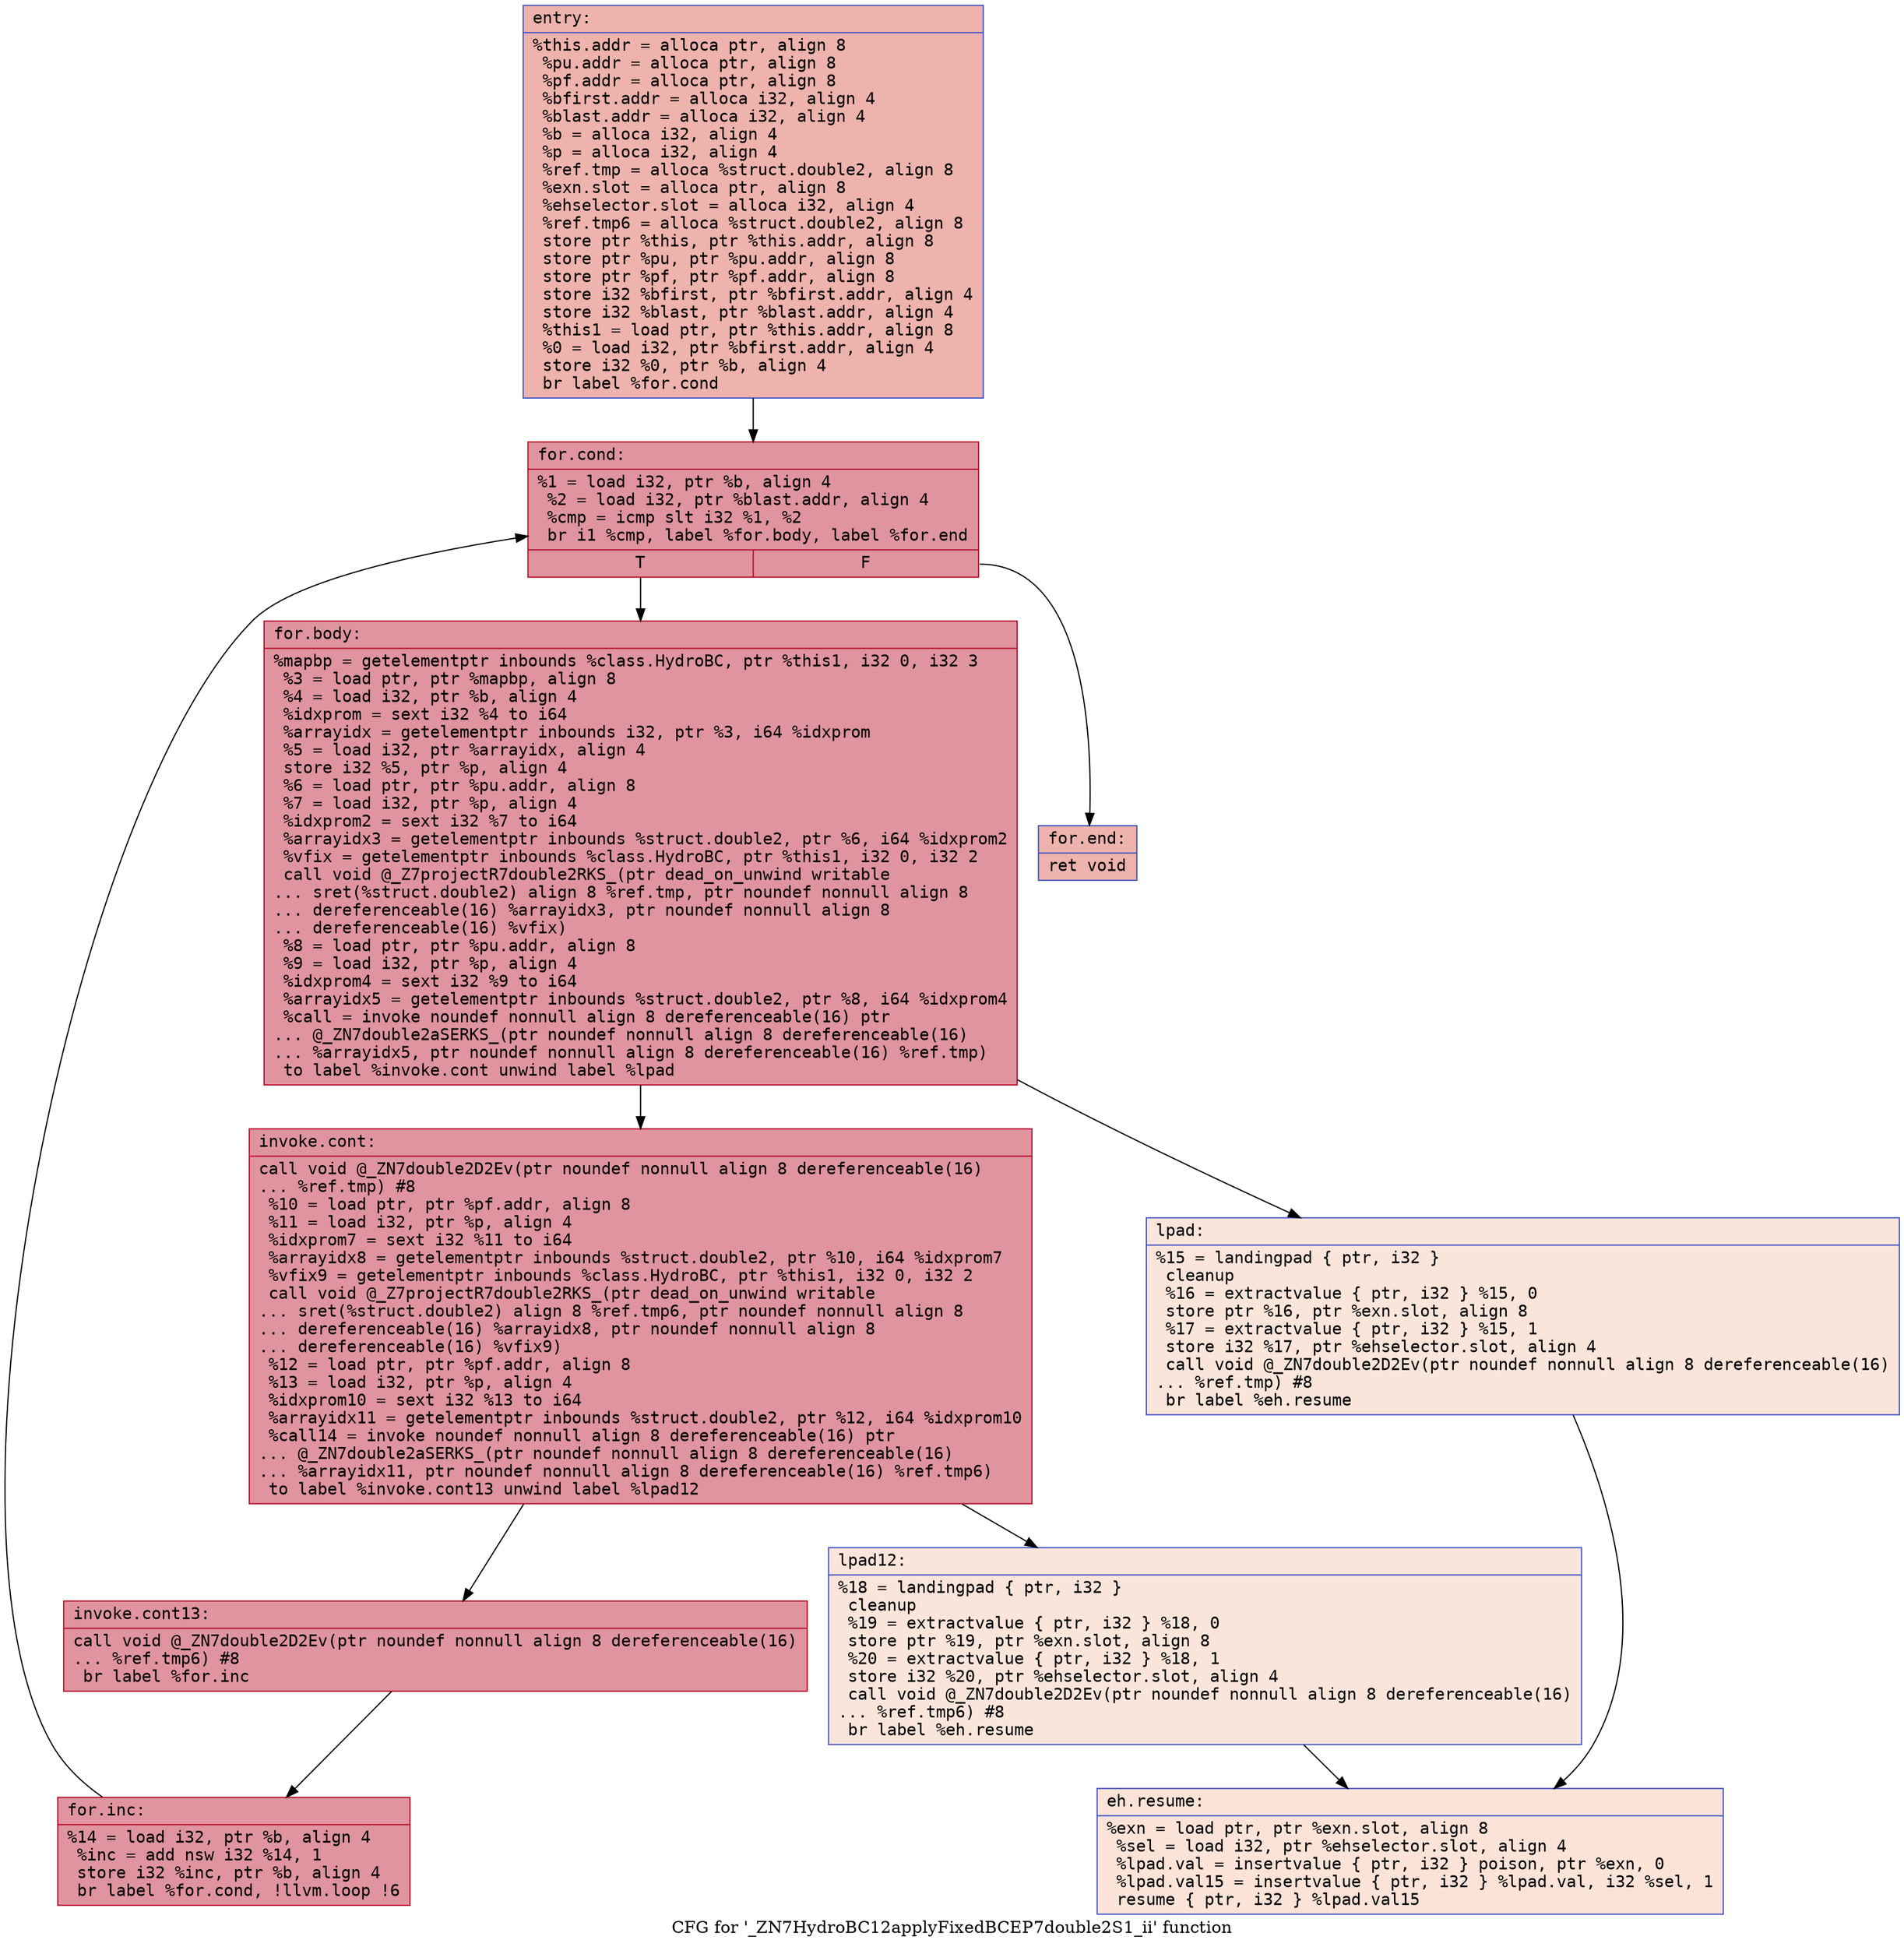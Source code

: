 digraph "CFG for '_ZN7HydroBC12applyFixedBCEP7double2S1_ii' function" {
	label="CFG for '_ZN7HydroBC12applyFixedBCEP7double2S1_ii' function";

	Node0x562a099b9de0 [shape=record,color="#3d50c3ff", style=filled, fillcolor="#d6524470" fontname="Courier",label="{entry:\l|  %this.addr = alloca ptr, align 8\l  %pu.addr = alloca ptr, align 8\l  %pf.addr = alloca ptr, align 8\l  %bfirst.addr = alloca i32, align 4\l  %blast.addr = alloca i32, align 4\l  %b = alloca i32, align 4\l  %p = alloca i32, align 4\l  %ref.tmp = alloca %struct.double2, align 8\l  %exn.slot = alloca ptr, align 8\l  %ehselector.slot = alloca i32, align 4\l  %ref.tmp6 = alloca %struct.double2, align 8\l  store ptr %this, ptr %this.addr, align 8\l  store ptr %pu, ptr %pu.addr, align 8\l  store ptr %pf, ptr %pf.addr, align 8\l  store i32 %bfirst, ptr %bfirst.addr, align 4\l  store i32 %blast, ptr %blast.addr, align 4\l  %this1 = load ptr, ptr %this.addr, align 8\l  %0 = load i32, ptr %bfirst.addr, align 4\l  store i32 %0, ptr %b, align 4\l  br label %for.cond\l}"];
	Node0x562a099b9de0 -> Node0x562a099baf90[tooltip="entry -> for.cond\nProbability 100.00%" ];
	Node0x562a099baf90 [shape=record,color="#b70d28ff", style=filled, fillcolor="#b70d2870" fontname="Courier",label="{for.cond:\l|  %1 = load i32, ptr %b, align 4\l  %2 = load i32, ptr %blast.addr, align 4\l  %cmp = icmp slt i32 %1, %2\l  br i1 %cmp, label %for.body, label %for.end\l|{<s0>T|<s1>F}}"];
	Node0x562a099baf90:s0 -> Node0x562a099bb230[tooltip="for.cond -> for.body\nProbability 96.88%" ];
	Node0x562a099baf90:s1 -> Node0x562a099bb2b0[tooltip="for.cond -> for.end\nProbability 3.12%" ];
	Node0x562a099bb230 [shape=record,color="#b70d28ff", style=filled, fillcolor="#b70d2870" fontname="Courier",label="{for.body:\l|  %mapbp = getelementptr inbounds %class.HydroBC, ptr %this1, i32 0, i32 3\l  %3 = load ptr, ptr %mapbp, align 8\l  %4 = load i32, ptr %b, align 4\l  %idxprom = sext i32 %4 to i64\l  %arrayidx = getelementptr inbounds i32, ptr %3, i64 %idxprom\l  %5 = load i32, ptr %arrayidx, align 4\l  store i32 %5, ptr %p, align 4\l  %6 = load ptr, ptr %pu.addr, align 8\l  %7 = load i32, ptr %p, align 4\l  %idxprom2 = sext i32 %7 to i64\l  %arrayidx3 = getelementptr inbounds %struct.double2, ptr %6, i64 %idxprom2\l  %vfix = getelementptr inbounds %class.HydroBC, ptr %this1, i32 0, i32 2\l  call void @_Z7projectR7double2RKS_(ptr dead_on_unwind writable\l... sret(%struct.double2) align 8 %ref.tmp, ptr noundef nonnull align 8\l... dereferenceable(16) %arrayidx3, ptr noundef nonnull align 8\l... dereferenceable(16) %vfix)\l  %8 = load ptr, ptr %pu.addr, align 8\l  %9 = load i32, ptr %p, align 4\l  %idxprom4 = sext i32 %9 to i64\l  %arrayidx5 = getelementptr inbounds %struct.double2, ptr %8, i64 %idxprom4\l  %call = invoke noundef nonnull align 8 dereferenceable(16) ptr\l... @_ZN7double2aSERKS_(ptr noundef nonnull align 8 dereferenceable(16)\l... %arrayidx5, ptr noundef nonnull align 8 dereferenceable(16) %ref.tmp)\l          to label %invoke.cont unwind label %lpad\l}"];
	Node0x562a099bb230 -> Node0x562a099bc2b0[tooltip="for.body -> invoke.cont\nProbability 100.00%" ];
	Node0x562a099bb230 -> Node0x562a099bc390[tooltip="for.body -> lpad\nProbability 0.00%" ];
	Node0x562a099bc2b0 [shape=record,color="#b70d28ff", style=filled, fillcolor="#b70d2870" fontname="Courier",label="{invoke.cont:\l|  call void @_ZN7double2D2Ev(ptr noundef nonnull align 8 dereferenceable(16)\l... %ref.tmp) #8\l  %10 = load ptr, ptr %pf.addr, align 8\l  %11 = load i32, ptr %p, align 4\l  %idxprom7 = sext i32 %11 to i64\l  %arrayidx8 = getelementptr inbounds %struct.double2, ptr %10, i64 %idxprom7\l  %vfix9 = getelementptr inbounds %class.HydroBC, ptr %this1, i32 0, i32 2\l  call void @_Z7projectR7double2RKS_(ptr dead_on_unwind writable\l... sret(%struct.double2) align 8 %ref.tmp6, ptr noundef nonnull align 8\l... dereferenceable(16) %arrayidx8, ptr noundef nonnull align 8\l... dereferenceable(16) %vfix9)\l  %12 = load ptr, ptr %pf.addr, align 8\l  %13 = load i32, ptr %p, align 4\l  %idxprom10 = sext i32 %13 to i64\l  %arrayidx11 = getelementptr inbounds %struct.double2, ptr %12, i64 %idxprom10\l  %call14 = invoke noundef nonnull align 8 dereferenceable(16) ptr\l... @_ZN7double2aSERKS_(ptr noundef nonnull align 8 dereferenceable(16)\l... %arrayidx11, ptr noundef nonnull align 8 dereferenceable(16) %ref.tmp6)\l          to label %invoke.cont13 unwind label %lpad12\l}"];
	Node0x562a099bc2b0 -> Node0x562a099b40f0[tooltip="invoke.cont -> invoke.cont13\nProbability 100.00%" ];
	Node0x562a099bc2b0 -> Node0x562a099b4170[tooltip="invoke.cont -> lpad12\nProbability 0.00%" ];
	Node0x562a099b40f0 [shape=record,color="#b70d28ff", style=filled, fillcolor="#b70d2870" fontname="Courier",label="{invoke.cont13:\l|  call void @_ZN7double2D2Ev(ptr noundef nonnull align 8 dereferenceable(16)\l... %ref.tmp6) #8\l  br label %for.inc\l}"];
	Node0x562a099b40f0 -> Node0x562a099b44d0[tooltip="invoke.cont13 -> for.inc\nProbability 100.00%" ];
	Node0x562a099b44d0 [shape=record,color="#b70d28ff", style=filled, fillcolor="#b70d2870" fontname="Courier",label="{for.inc:\l|  %14 = load i32, ptr %b, align 4\l  %inc = add nsw i32 %14, 1\l  store i32 %inc, ptr %b, align 4\l  br label %for.cond, !llvm.loop !6\l}"];
	Node0x562a099b44d0 -> Node0x562a099baf90[tooltip="for.inc -> for.cond\nProbability 100.00%" ];
	Node0x562a099bc390 [shape=record,color="#3d50c3ff", style=filled, fillcolor="#f4c5ad70" fontname="Courier",label="{lpad:\l|  %15 = landingpad \{ ptr, i32 \}\l          cleanup\l  %16 = extractvalue \{ ptr, i32 \} %15, 0\l  store ptr %16, ptr %exn.slot, align 8\l  %17 = extractvalue \{ ptr, i32 \} %15, 1\l  store i32 %17, ptr %ehselector.slot, align 4\l  call void @_ZN7double2D2Ev(ptr noundef nonnull align 8 dereferenceable(16)\l... %ref.tmp) #8\l  br label %eh.resume\l}"];
	Node0x562a099bc390 -> Node0x562a099b4c90[tooltip="lpad -> eh.resume\nProbability 100.00%" ];
	Node0x562a099b4170 [shape=record,color="#3d50c3ff", style=filled, fillcolor="#f4c5ad70" fontname="Courier",label="{lpad12:\l|  %18 = landingpad \{ ptr, i32 \}\l          cleanup\l  %19 = extractvalue \{ ptr, i32 \} %18, 0\l  store ptr %19, ptr %exn.slot, align 8\l  %20 = extractvalue \{ ptr, i32 \} %18, 1\l  store i32 %20, ptr %ehselector.slot, align 4\l  call void @_ZN7double2D2Ev(ptr noundef nonnull align 8 dereferenceable(16)\l... %ref.tmp6) #8\l  br label %eh.resume\l}"];
	Node0x562a099b4170 -> Node0x562a099b4c90[tooltip="lpad12 -> eh.resume\nProbability 100.00%" ];
	Node0x562a099bb2b0 [shape=record,color="#3d50c3ff", style=filled, fillcolor="#d6524470" fontname="Courier",label="{for.end:\l|  ret void\l}"];
	Node0x562a099b4c90 [shape=record,color="#3d50c3ff", style=filled, fillcolor="#f6bfa670" fontname="Courier",label="{eh.resume:\l|  %exn = load ptr, ptr %exn.slot, align 8\l  %sel = load i32, ptr %ehselector.slot, align 4\l  %lpad.val = insertvalue \{ ptr, i32 \} poison, ptr %exn, 0\l  %lpad.val15 = insertvalue \{ ptr, i32 \} %lpad.val, i32 %sel, 1\l  resume \{ ptr, i32 \} %lpad.val15\l}"];
}

